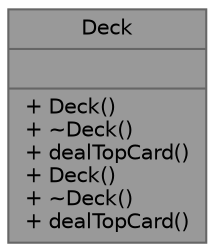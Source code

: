 digraph "Deck"
{
 // LATEX_PDF_SIZE
  bgcolor="transparent";
  edge [fontname=Helvetica,fontsize=10,labelfontname=Helvetica,labelfontsize=10];
  node [fontname=Helvetica,fontsize=10,shape=box,height=0.2,width=0.4];
  Node1 [shape=record,label="{Deck\n||+ Deck()\l+ ~Deck()\l+ dealTopCard()\l+ Deck()\l+ ~Deck()\l+ dealTopCard()\l}",height=0.2,width=0.4,color="gray40", fillcolor="grey60", style="filled", fontcolor="black",tooltip="Class representing a deck of cards."];
}

